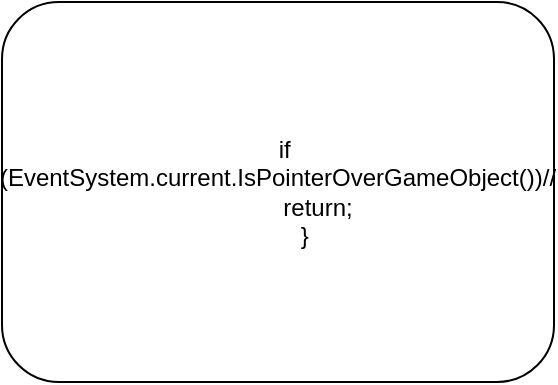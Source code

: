 <mxfile version="21.6.5" type="device">
  <diagram name="페이지-1" id="KfPam18oOY2XokfUxl9K">
    <mxGraphModel dx="1418" dy="828" grid="1" gridSize="10" guides="1" tooltips="1" connect="1" arrows="1" fold="1" page="1" pageScale="1" pageWidth="827" pageHeight="1169" math="0" shadow="0">
      <root>
        <mxCell id="0" />
        <mxCell id="1" parent="0" />
        <mxCell id="vvPMLEgvCMUMZpaGIHNO-1" value="&lt;div&gt;&amp;nbsp; if (EventSystem.current.IsPointerOverGameObject())//&lt;/div&gt;&lt;div&gt;&amp;nbsp; &amp;nbsp; &amp;nbsp; &amp;nbsp; &amp;nbsp; &amp;nbsp; return;&lt;/div&gt;&lt;div&gt;&amp;nbsp; &amp;nbsp; &amp;nbsp; &amp;nbsp; }&lt;/div&gt;" style="rounded=1;whiteSpace=wrap;html=1;" parent="1" vertex="1">
          <mxGeometry x="354" y="330" width="276" height="190" as="geometry" />
        </mxCell>
      </root>
    </mxGraphModel>
  </diagram>
</mxfile>
